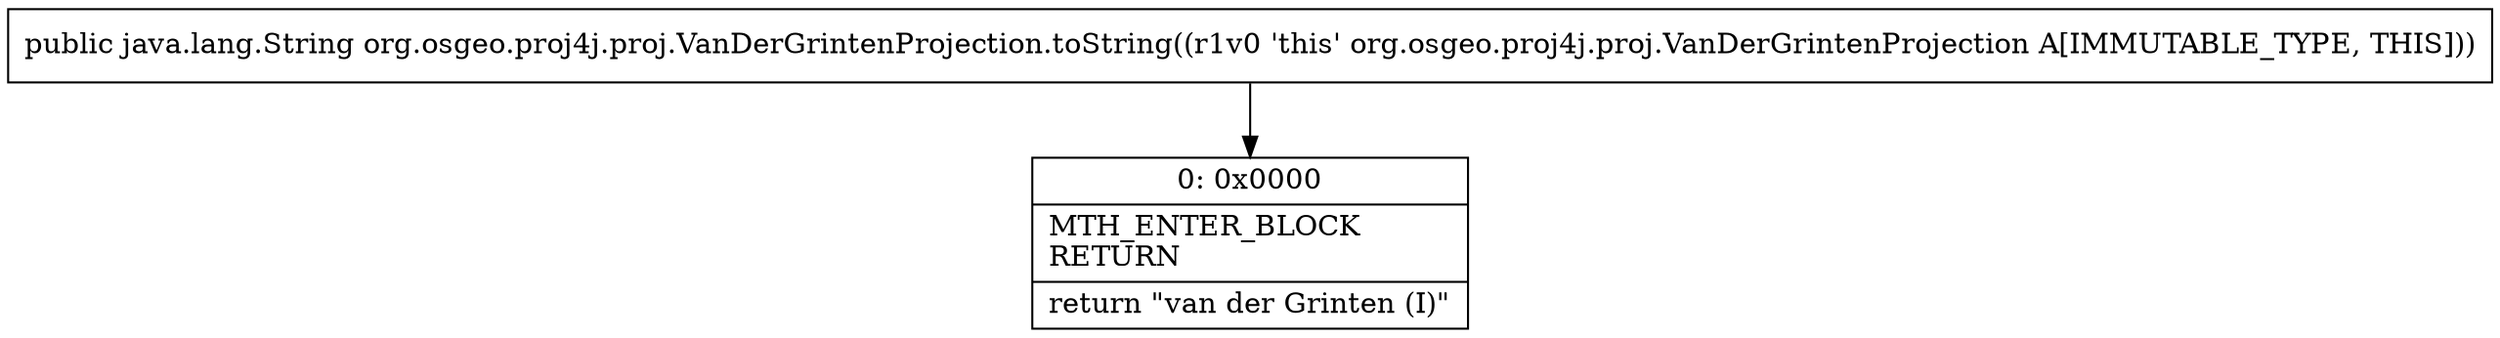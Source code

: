 digraph "CFG fororg.osgeo.proj4j.proj.VanDerGrintenProjection.toString()Ljava\/lang\/String;" {
Node_0 [shape=record,label="{0\:\ 0x0000|MTH_ENTER_BLOCK\lRETURN\l|return \"van der Grinten (I)\"\l}"];
MethodNode[shape=record,label="{public java.lang.String org.osgeo.proj4j.proj.VanDerGrintenProjection.toString((r1v0 'this' org.osgeo.proj4j.proj.VanDerGrintenProjection A[IMMUTABLE_TYPE, THIS])) }"];
MethodNode -> Node_0;
}

